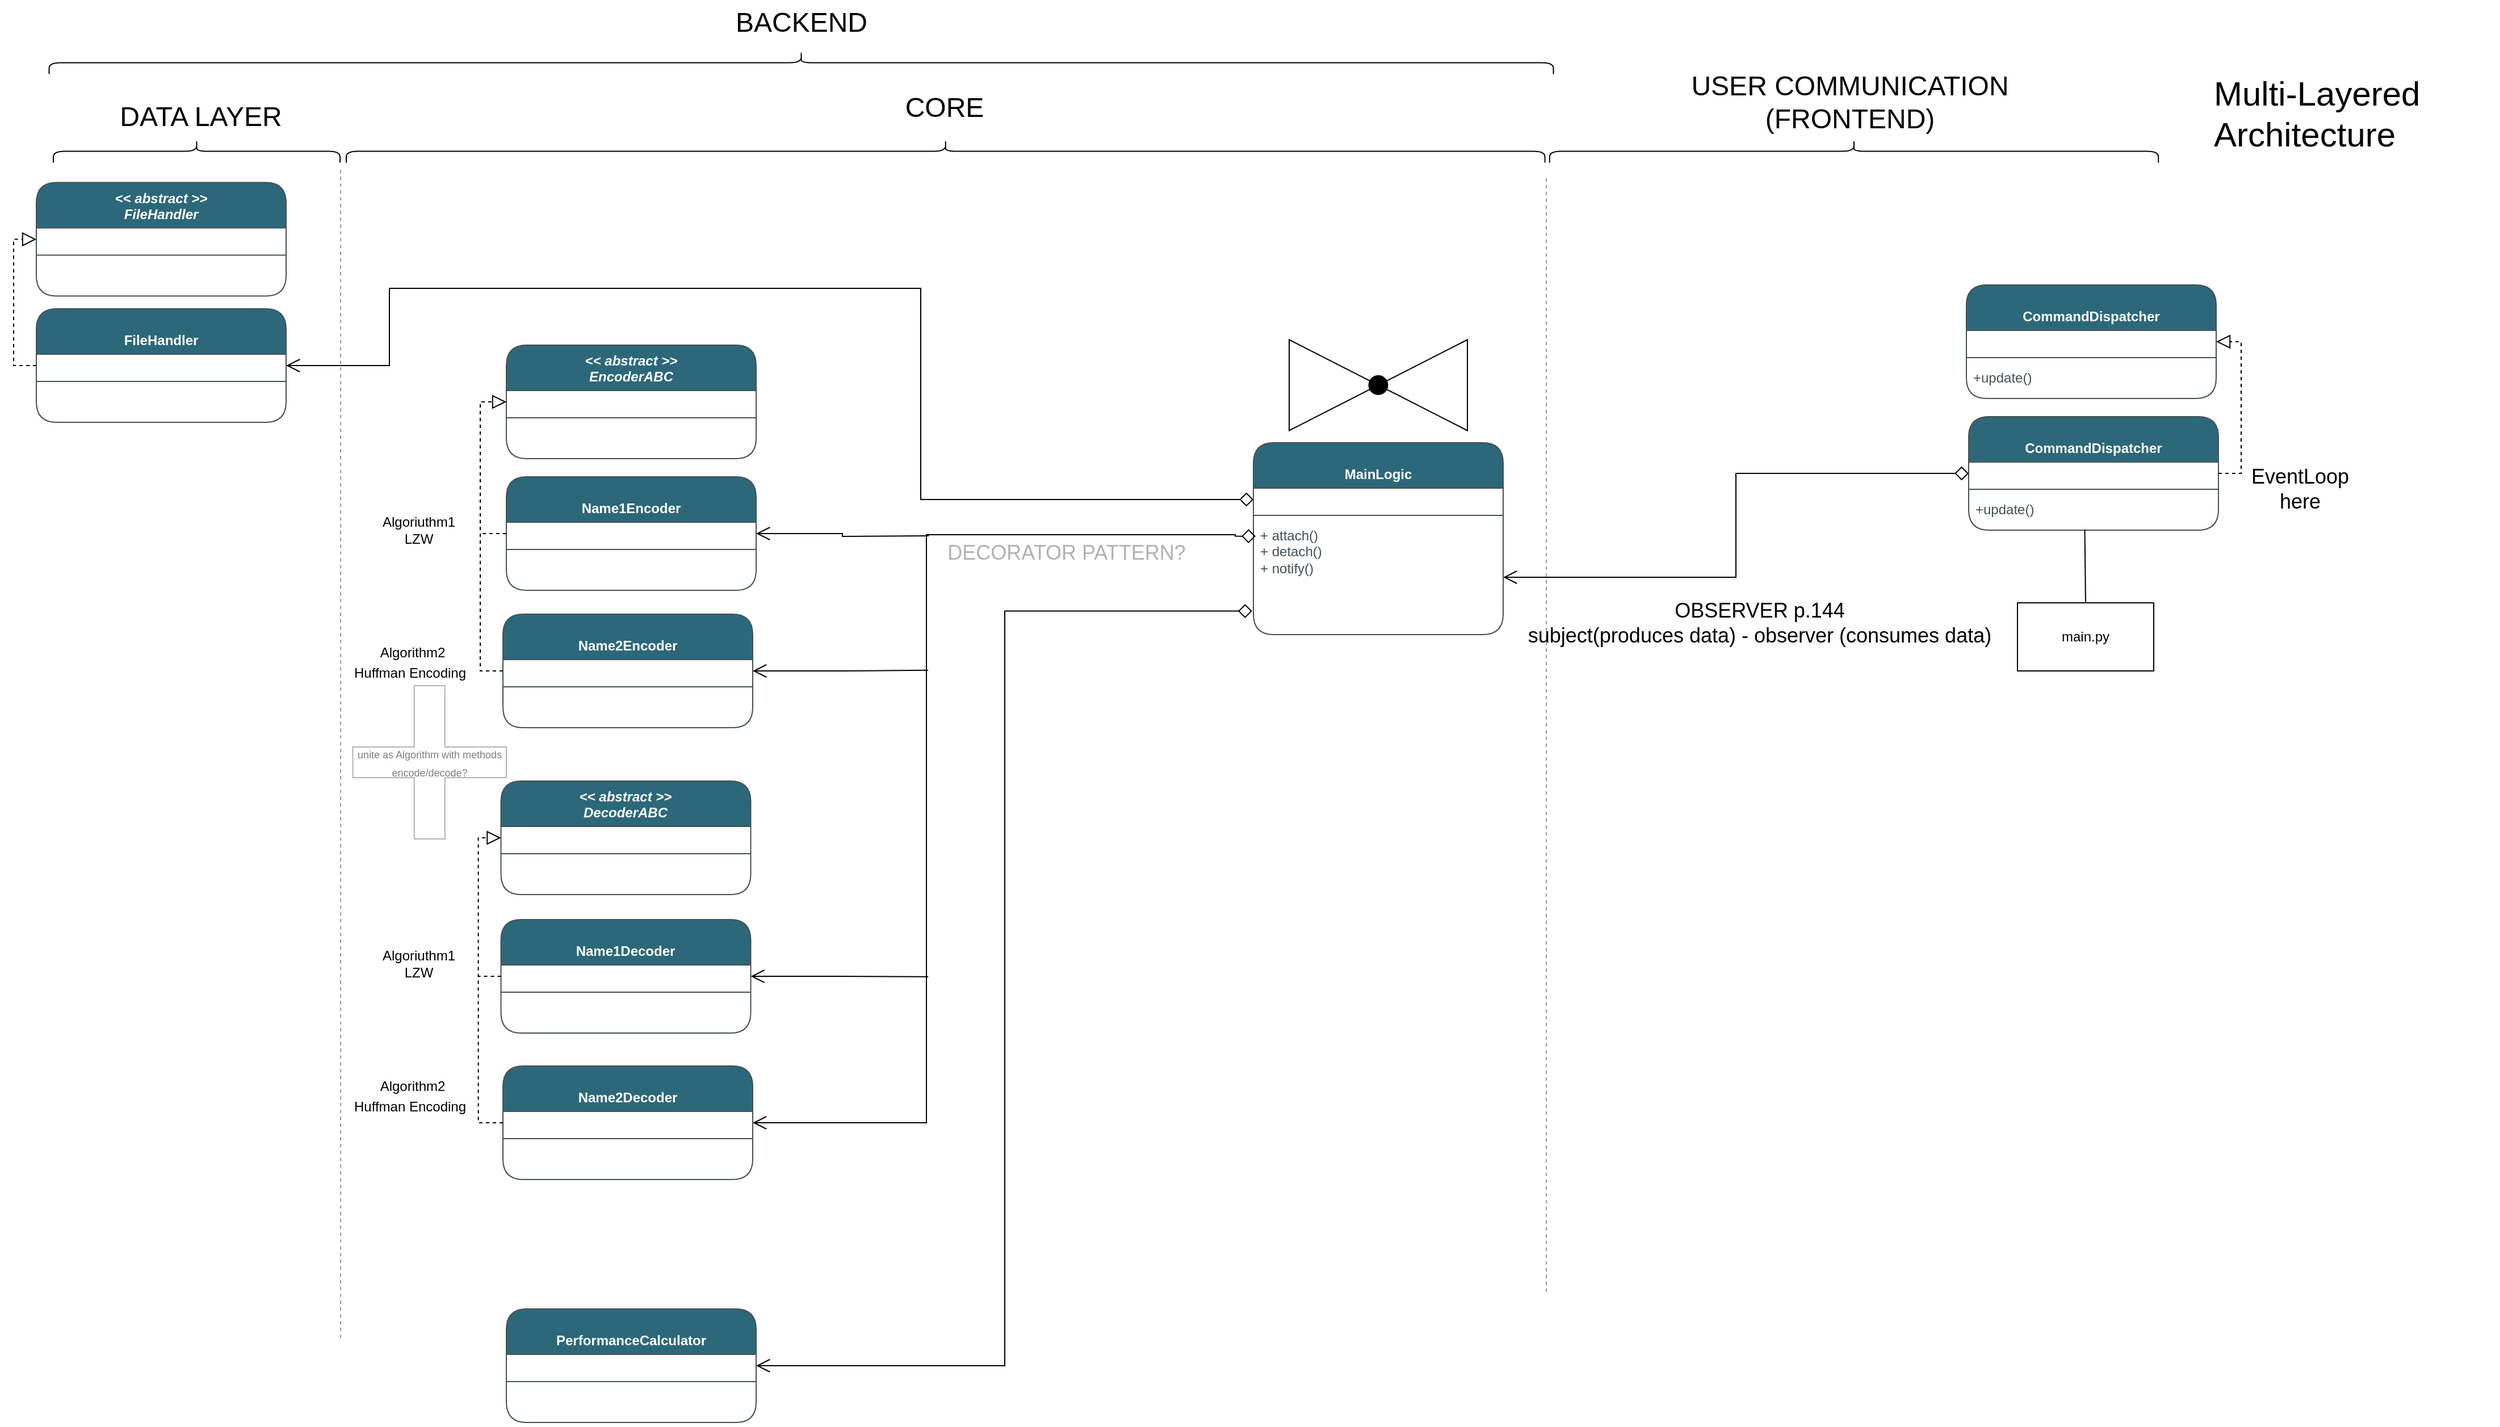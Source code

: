 <mxfile version="22.1.2" type="device">
  <diagram name="Page-1" id="dC8sB8LTiM5v0IOeK6bp">
    <mxGraphModel dx="4607" dy="2007" grid="0" gridSize="10" guides="1" tooltips="1" connect="1" arrows="1" fold="1" page="0" pageScale="1" pageWidth="850" pageHeight="1100" math="0" shadow="0">
      <root>
        <mxCell id="0" />
        <mxCell id="1" parent="0" />
        <mxCell id="yN8mX1wbEfo4K8Nz7WSZ-1" value="&lt;i&gt;&amp;lt;&amp;lt; abstract &amp;gt;&amp;gt;&lt;br&gt;EncoderABC&lt;/i&gt;" style="swimlane;fontStyle=1;align=center;verticalAlign=top;childLayout=stackLayout;horizontal=1;startSize=40;horizontalStack=0;resizeParent=1;resizeParentMax=0;resizeLast=0;collapsible=1;marginBottom=0;whiteSpace=wrap;html=1;strokeColor=#464F55;fontColor=#FFFFFF;fillColor=#2C6879;rounded=1;labelBackgroundColor=none;" parent="1" vertex="1">
          <mxGeometry x="-1382" y="142" width="220" height="100" as="geometry">
            <mxRectangle x="299" y="276" width="120" height="40" as="alternateBounds" />
          </mxGeometry>
        </mxCell>
        <mxCell id="yN8mX1wbEfo4K8Nz7WSZ-2" value="&amp;nbsp;" style="text;strokeColor=none;fillColor=none;align=left;verticalAlign=top;spacingLeft=4;spacingRight=4;overflow=hidden;rotatable=0;points=[[0,0.5],[1,0.5]];portConstraint=eastwest;whiteSpace=wrap;html=1;fontColor=#464F55;rounded=1;labelBackgroundColor=none;" parent="yN8mX1wbEfo4K8Nz7WSZ-1" vertex="1">
          <mxGeometry y="40" width="220" height="20" as="geometry" />
        </mxCell>
        <mxCell id="yN8mX1wbEfo4K8Nz7WSZ-3" value="" style="line;strokeWidth=1;fillColor=none;align=left;verticalAlign=middle;spacingTop=-1;spacingLeft=3;spacingRight=3;rotatable=0;labelPosition=right;points=[];portConstraint=eastwest;strokeColor=#464F55;fontColor=#1A1A1A;rounded=1;labelBackgroundColor=none;" parent="yN8mX1wbEfo4K8Nz7WSZ-1" vertex="1">
          <mxGeometry y="60" width="220" height="8" as="geometry" />
        </mxCell>
        <mxCell id="yN8mX1wbEfo4K8Nz7WSZ-4" value="&amp;nbsp;" style="text;strokeColor=none;fillColor=none;align=left;verticalAlign=top;spacingLeft=4;spacingRight=4;overflow=hidden;rotatable=0;points=[[0,0.5],[1,0.5]];portConstraint=eastwest;whiteSpace=wrap;html=1;fontColor=#464F55;rounded=1;labelBackgroundColor=none;" parent="yN8mX1wbEfo4K8Nz7WSZ-1" vertex="1">
          <mxGeometry y="68" width="220" height="32" as="geometry" />
        </mxCell>
        <mxCell id="yN8mX1wbEfo4K8Nz7WSZ-5" value="" style="endArrow=none;dashed=1;html=1;rounded=0;opacity=40;" parent="1" edge="1">
          <mxGeometry width="50" height="50" relative="1" as="geometry">
            <mxPoint x="-1528" y="1016.62" as="sourcePoint" />
            <mxPoint x="-1528" y="-13.38" as="targetPoint" />
          </mxGeometry>
        </mxCell>
        <mxCell id="yN8mX1wbEfo4K8Nz7WSZ-6" value="" style="endArrow=none;dashed=1;html=1;rounded=0;opacity=40;" parent="1" edge="1">
          <mxGeometry width="50" height="50" relative="1" as="geometry">
            <mxPoint x="-466" y="976" as="sourcePoint" />
            <mxPoint x="-466" y="-7" as="targetPoint" />
          </mxGeometry>
        </mxCell>
        <mxCell id="yN8mX1wbEfo4K8Nz7WSZ-7" value="&lt;i&gt;&amp;lt;&amp;lt; abstract &amp;gt;&amp;gt;&lt;br&gt;DecoderABC&lt;/i&gt;" style="swimlane;fontStyle=1;align=center;verticalAlign=top;childLayout=stackLayout;horizontal=1;startSize=40;horizontalStack=0;resizeParent=1;resizeParentMax=0;resizeLast=0;collapsible=1;marginBottom=0;whiteSpace=wrap;html=1;strokeColor=#464F55;fontColor=#FFFFFF;fillColor=#2C6879;rounded=1;labelBackgroundColor=none;" parent="1" vertex="1">
          <mxGeometry x="-1386.75" y="526" width="220" height="100" as="geometry">
            <mxRectangle x="299" y="276" width="120" height="40" as="alternateBounds" />
          </mxGeometry>
        </mxCell>
        <mxCell id="yN8mX1wbEfo4K8Nz7WSZ-8" value="&amp;nbsp;" style="text;strokeColor=none;fillColor=none;align=left;verticalAlign=top;spacingLeft=4;spacingRight=4;overflow=hidden;rotatable=0;points=[[0,0.5],[1,0.5]];portConstraint=eastwest;whiteSpace=wrap;html=1;fontColor=#464F55;rounded=1;labelBackgroundColor=none;" parent="yN8mX1wbEfo4K8Nz7WSZ-7" vertex="1">
          <mxGeometry y="40" width="220" height="20" as="geometry" />
        </mxCell>
        <mxCell id="yN8mX1wbEfo4K8Nz7WSZ-9" value="" style="line;strokeWidth=1;fillColor=none;align=left;verticalAlign=middle;spacingTop=-1;spacingLeft=3;spacingRight=3;rotatable=0;labelPosition=right;points=[];portConstraint=eastwest;strokeColor=#464F55;fontColor=#1A1A1A;rounded=1;labelBackgroundColor=none;" parent="yN8mX1wbEfo4K8Nz7WSZ-7" vertex="1">
          <mxGeometry y="60" width="220" height="8" as="geometry" />
        </mxCell>
        <mxCell id="yN8mX1wbEfo4K8Nz7WSZ-10" value="&amp;nbsp;" style="text;strokeColor=none;fillColor=none;align=left;verticalAlign=top;spacingLeft=4;spacingRight=4;overflow=hidden;rotatable=0;points=[[0,0.5],[1,0.5]];portConstraint=eastwest;whiteSpace=wrap;html=1;fontColor=#464F55;rounded=1;labelBackgroundColor=none;" parent="yN8mX1wbEfo4K8Nz7WSZ-7" vertex="1">
          <mxGeometry y="68" width="220" height="32" as="geometry" />
        </mxCell>
        <mxCell id="yN8mX1wbEfo4K8Nz7WSZ-11" value="&lt;br&gt;Name1Encoder" style="swimlane;fontStyle=1;align=center;verticalAlign=top;childLayout=stackLayout;horizontal=1;startSize=40;horizontalStack=0;resizeParent=1;resizeParentMax=0;resizeLast=0;collapsible=1;marginBottom=0;whiteSpace=wrap;html=1;strokeColor=#464F55;fontColor=#FFFFFF;fillColor=#2C6879;rounded=1;labelBackgroundColor=none;" parent="1" vertex="1">
          <mxGeometry x="-1382" y="258" width="220" height="100" as="geometry">
            <mxRectangle x="299" y="276" width="120" height="40" as="alternateBounds" />
          </mxGeometry>
        </mxCell>
        <mxCell id="yN8mX1wbEfo4K8Nz7WSZ-30" style="edgeStyle=orthogonalEdgeStyle;rounded=0;orthogonalLoop=1;jettySize=auto;html=1;exitX=0;exitY=0.5;exitDx=0;exitDy=0;endArrow=none;endFill=0;dashed=1;" parent="yN8mX1wbEfo4K8Nz7WSZ-11" source="yN8mX1wbEfo4K8Nz7WSZ-12" edge="1">
          <mxGeometry relative="1" as="geometry">
            <mxPoint x="-21" y="50.333" as="targetPoint" />
          </mxGeometry>
        </mxCell>
        <mxCell id="YMNnF1_kSBJPY39AivQV-12" style="edgeStyle=orthogonalEdgeStyle;rounded=0;orthogonalLoop=1;jettySize=auto;html=1;exitX=1;exitY=0.5;exitDx=0;exitDy=0;endArrow=none;endFill=0;endSize=10;startSize=10;startArrow=open;startFill=0;" edge="1" parent="yN8mX1wbEfo4K8Nz7WSZ-11" source="yN8mX1wbEfo4K8Nz7WSZ-12">
          <mxGeometry relative="1" as="geometry">
            <mxPoint x="372" y="52" as="targetPoint" />
          </mxGeometry>
        </mxCell>
        <mxCell id="yN8mX1wbEfo4K8Nz7WSZ-12" value="&amp;nbsp;" style="text;strokeColor=none;fillColor=none;align=left;verticalAlign=top;spacingLeft=4;spacingRight=4;overflow=hidden;rotatable=0;points=[[0,0.5],[1,0.5]];portConstraint=eastwest;whiteSpace=wrap;html=1;fontColor=#464F55;rounded=1;labelBackgroundColor=none;" parent="yN8mX1wbEfo4K8Nz7WSZ-11" vertex="1">
          <mxGeometry y="40" width="220" height="20" as="geometry" />
        </mxCell>
        <mxCell id="yN8mX1wbEfo4K8Nz7WSZ-13" value="" style="line;strokeWidth=1;fillColor=none;align=left;verticalAlign=middle;spacingTop=-1;spacingLeft=3;spacingRight=3;rotatable=0;labelPosition=right;points=[];portConstraint=eastwest;strokeColor=#464F55;fontColor=#1A1A1A;rounded=1;labelBackgroundColor=none;" parent="yN8mX1wbEfo4K8Nz7WSZ-11" vertex="1">
          <mxGeometry y="60" width="220" height="8" as="geometry" />
        </mxCell>
        <mxCell id="yN8mX1wbEfo4K8Nz7WSZ-14" value="&amp;nbsp;" style="text;strokeColor=none;fillColor=none;align=left;verticalAlign=top;spacingLeft=4;spacingRight=4;overflow=hidden;rotatable=0;points=[[0,0.5],[1,0.5]];portConstraint=eastwest;whiteSpace=wrap;html=1;fontColor=#464F55;rounded=1;labelBackgroundColor=none;" parent="yN8mX1wbEfo4K8Nz7WSZ-11" vertex="1">
          <mxGeometry y="68" width="220" height="32" as="geometry" />
        </mxCell>
        <mxCell id="yN8mX1wbEfo4K8Nz7WSZ-29" style="edgeStyle=orthogonalEdgeStyle;rounded=0;orthogonalLoop=1;jettySize=auto;html=1;entryX=0;entryY=0.5;entryDx=0;entryDy=0;exitX=0;exitY=0.5;exitDx=0;exitDy=0;endArrow=block;endFill=0;dashed=1;endSize=10;startSize=10;" parent="1" source="yN8mX1wbEfo4K8Nz7WSZ-16" target="yN8mX1wbEfo4K8Nz7WSZ-2" edge="1">
          <mxGeometry relative="1" as="geometry" />
        </mxCell>
        <mxCell id="yN8mX1wbEfo4K8Nz7WSZ-15" value="&lt;br&gt;Name2Encoder" style="swimlane;fontStyle=1;align=center;verticalAlign=top;childLayout=stackLayout;horizontal=1;startSize=40;horizontalStack=0;resizeParent=1;resizeParentMax=0;resizeLast=0;collapsible=1;marginBottom=0;whiteSpace=wrap;html=1;strokeColor=#464F55;fontColor=#FFFFFF;fillColor=#2C6879;rounded=1;labelBackgroundColor=none;" parent="1" vertex="1">
          <mxGeometry x="-1385" y="379" width="220" height="100" as="geometry">
            <mxRectangle x="299" y="276" width="120" height="40" as="alternateBounds" />
          </mxGeometry>
        </mxCell>
        <mxCell id="YMNnF1_kSBJPY39AivQV-13" style="edgeStyle=orthogonalEdgeStyle;rounded=0;orthogonalLoop=1;jettySize=auto;html=1;exitX=1;exitY=0.5;exitDx=0;exitDy=0;endArrow=none;endFill=0;endSize=10;startSize=10;startArrow=open;startFill=0;" edge="1" parent="yN8mX1wbEfo4K8Nz7WSZ-15" source="yN8mX1wbEfo4K8Nz7WSZ-16">
          <mxGeometry relative="1" as="geometry">
            <mxPoint x="374.571" y="49.429" as="targetPoint" />
          </mxGeometry>
        </mxCell>
        <mxCell id="yN8mX1wbEfo4K8Nz7WSZ-16" value="&amp;nbsp;" style="text;strokeColor=none;fillColor=none;align=left;verticalAlign=top;spacingLeft=4;spacingRight=4;overflow=hidden;rotatable=0;points=[[0,0.5],[1,0.5]];portConstraint=eastwest;whiteSpace=wrap;html=1;fontColor=#464F55;rounded=1;labelBackgroundColor=none;" parent="yN8mX1wbEfo4K8Nz7WSZ-15" vertex="1">
          <mxGeometry y="40" width="220" height="20" as="geometry" />
        </mxCell>
        <mxCell id="yN8mX1wbEfo4K8Nz7WSZ-17" value="" style="line;strokeWidth=1;fillColor=none;align=left;verticalAlign=middle;spacingTop=-1;spacingLeft=3;spacingRight=3;rotatable=0;labelPosition=right;points=[];portConstraint=eastwest;strokeColor=#464F55;fontColor=#1A1A1A;rounded=1;labelBackgroundColor=none;" parent="yN8mX1wbEfo4K8Nz7WSZ-15" vertex="1">
          <mxGeometry y="60" width="220" height="8" as="geometry" />
        </mxCell>
        <mxCell id="yN8mX1wbEfo4K8Nz7WSZ-18" value="&amp;nbsp;" style="text;strokeColor=none;fillColor=none;align=left;verticalAlign=top;spacingLeft=4;spacingRight=4;overflow=hidden;rotatable=0;points=[[0,0.5],[1,0.5]];portConstraint=eastwest;whiteSpace=wrap;html=1;fontColor=#464F55;rounded=1;labelBackgroundColor=none;" parent="yN8mX1wbEfo4K8Nz7WSZ-15" vertex="1">
          <mxGeometry y="68" width="220" height="32" as="geometry" />
        </mxCell>
        <mxCell id="yN8mX1wbEfo4K8Nz7WSZ-19" value="&lt;br&gt;Name1Decoder" style="swimlane;fontStyle=1;align=center;verticalAlign=top;childLayout=stackLayout;horizontal=1;startSize=40;horizontalStack=0;resizeParent=1;resizeParentMax=0;resizeLast=0;collapsible=1;marginBottom=0;whiteSpace=wrap;html=1;strokeColor=#464F55;fontColor=#FFFFFF;fillColor=#2C6879;rounded=1;labelBackgroundColor=none;" parent="1" vertex="1">
          <mxGeometry x="-1386.75" y="648" width="220" height="100" as="geometry">
            <mxRectangle x="299" y="276" width="120" height="40" as="alternateBounds" />
          </mxGeometry>
        </mxCell>
        <mxCell id="yN8mX1wbEfo4K8Nz7WSZ-32" style="edgeStyle=orthogonalEdgeStyle;rounded=0;orthogonalLoop=1;jettySize=auto;html=1;exitX=0;exitY=0.5;exitDx=0;exitDy=0;endArrow=none;endFill=0;dashed=1;" parent="yN8mX1wbEfo4K8Nz7WSZ-19" source="yN8mX1wbEfo4K8Nz7WSZ-20" edge="1">
          <mxGeometry relative="1" as="geometry">
            <mxPoint x="-19.833" y="50.333" as="targetPoint" />
          </mxGeometry>
        </mxCell>
        <mxCell id="YMNnF1_kSBJPY39AivQV-14" style="edgeStyle=orthogonalEdgeStyle;rounded=0;orthogonalLoop=1;jettySize=auto;html=1;exitX=1;exitY=0.5;exitDx=0;exitDy=0;endArrow=none;endFill=0;endSize=10;startSize=10;startArrow=open;startFill=0;" edge="1" parent="yN8mX1wbEfo4K8Nz7WSZ-19" source="yN8mX1wbEfo4K8Nz7WSZ-20">
          <mxGeometry relative="1" as="geometry">
            <mxPoint x="376.321" y="50.429" as="targetPoint" />
          </mxGeometry>
        </mxCell>
        <mxCell id="yN8mX1wbEfo4K8Nz7WSZ-20" value="&amp;nbsp;" style="text;strokeColor=none;fillColor=none;align=left;verticalAlign=top;spacingLeft=4;spacingRight=4;overflow=hidden;rotatable=0;points=[[0,0.5],[1,0.5]];portConstraint=eastwest;whiteSpace=wrap;html=1;fontColor=#464F55;rounded=1;labelBackgroundColor=none;" parent="yN8mX1wbEfo4K8Nz7WSZ-19" vertex="1">
          <mxGeometry y="40" width="220" height="20" as="geometry" />
        </mxCell>
        <mxCell id="yN8mX1wbEfo4K8Nz7WSZ-21" value="" style="line;strokeWidth=1;fillColor=none;align=left;verticalAlign=middle;spacingTop=-1;spacingLeft=3;spacingRight=3;rotatable=0;labelPosition=right;points=[];portConstraint=eastwest;strokeColor=#464F55;fontColor=#1A1A1A;rounded=1;labelBackgroundColor=none;" parent="yN8mX1wbEfo4K8Nz7WSZ-19" vertex="1">
          <mxGeometry y="60" width="220" height="8" as="geometry" />
        </mxCell>
        <mxCell id="yN8mX1wbEfo4K8Nz7WSZ-22" value="&amp;nbsp;" style="text;strokeColor=none;fillColor=none;align=left;verticalAlign=top;spacingLeft=4;spacingRight=4;overflow=hidden;rotatable=0;points=[[0,0.5],[1,0.5]];portConstraint=eastwest;whiteSpace=wrap;html=1;fontColor=#464F55;rounded=1;labelBackgroundColor=none;" parent="yN8mX1wbEfo4K8Nz7WSZ-19" vertex="1">
          <mxGeometry y="68" width="220" height="32" as="geometry" />
        </mxCell>
        <mxCell id="yN8mX1wbEfo4K8Nz7WSZ-23" value="&lt;br&gt;Name2Decoder" style="swimlane;fontStyle=1;align=center;verticalAlign=top;childLayout=stackLayout;horizontal=1;startSize=40;horizontalStack=0;resizeParent=1;resizeParentMax=0;resizeLast=0;collapsible=1;marginBottom=0;whiteSpace=wrap;html=1;strokeColor=#464F55;fontColor=#FFFFFF;fillColor=#2C6879;rounded=1;labelBackgroundColor=none;" parent="1" vertex="1">
          <mxGeometry x="-1385" y="777" width="220" height="100" as="geometry">
            <mxRectangle x="299" y="276" width="120" height="40" as="alternateBounds" />
          </mxGeometry>
        </mxCell>
        <mxCell id="yN8mX1wbEfo4K8Nz7WSZ-24" value="&amp;nbsp;" style="text;strokeColor=none;fillColor=none;align=left;verticalAlign=top;spacingLeft=4;spacingRight=4;overflow=hidden;rotatable=0;points=[[0,0.5],[1,0.5]];portConstraint=eastwest;whiteSpace=wrap;html=1;fontColor=#464F55;rounded=1;labelBackgroundColor=none;" parent="yN8mX1wbEfo4K8Nz7WSZ-23" vertex="1">
          <mxGeometry y="40" width="220" height="20" as="geometry" />
        </mxCell>
        <mxCell id="yN8mX1wbEfo4K8Nz7WSZ-25" value="" style="line;strokeWidth=1;fillColor=none;align=left;verticalAlign=middle;spacingTop=-1;spacingLeft=3;spacingRight=3;rotatable=0;labelPosition=right;points=[];portConstraint=eastwest;strokeColor=#464F55;fontColor=#1A1A1A;rounded=1;labelBackgroundColor=none;" parent="yN8mX1wbEfo4K8Nz7WSZ-23" vertex="1">
          <mxGeometry y="60" width="220" height="8" as="geometry" />
        </mxCell>
        <mxCell id="yN8mX1wbEfo4K8Nz7WSZ-26" value="&amp;nbsp;" style="text;strokeColor=none;fillColor=none;align=left;verticalAlign=top;spacingLeft=4;spacingRight=4;overflow=hidden;rotatable=0;points=[[0,0.5],[1,0.5]];portConstraint=eastwest;whiteSpace=wrap;html=1;fontColor=#464F55;rounded=1;labelBackgroundColor=none;" parent="yN8mX1wbEfo4K8Nz7WSZ-23" vertex="1">
          <mxGeometry y="68" width="220" height="32" as="geometry" />
        </mxCell>
        <mxCell id="yN8mX1wbEfo4K8Nz7WSZ-27" value="Algoriuthm1&lt;br&gt;LZW" style="text;html=1;strokeColor=none;fillColor=none;align=center;verticalAlign=middle;whiteSpace=wrap;rounded=0;" parent="1" vertex="1">
          <mxGeometry x="-1489" y="290" width="60" height="30" as="geometry" />
        </mxCell>
        <mxCell id="yN8mX1wbEfo4K8Nz7WSZ-28" value="Algorithm2&lt;br&gt;Huffman Encoding&lt;span style=&quot;margin: 0px; padding: 0px; user-select: text; -webkit-user-drag: none; -webkit-tap-highlight-color: transparent; text-align: left; font-size: 12pt; line-height: 19px; font-family: Calibri, sans-serif; color: rgb(23, 43, 77);&quot; class=&quot;EOP SCXO60980715 BCX0&quot;&gt;&amp;nbsp;&lt;/span&gt;" style="text;html=1;strokeColor=none;fillColor=none;align=center;verticalAlign=middle;whiteSpace=wrap;rounded=0;" parent="1" vertex="1">
          <mxGeometry x="-1524" y="407" width="119" height="30" as="geometry" />
        </mxCell>
        <mxCell id="yN8mX1wbEfo4K8Nz7WSZ-31" style="edgeStyle=orthogonalEdgeStyle;rounded=0;orthogonalLoop=1;jettySize=auto;html=1;entryX=0;entryY=0.5;entryDx=0;entryDy=0;endArrow=block;endFill=0;endSize=10;startSize=10;dashed=1;" parent="1" source="yN8mX1wbEfo4K8Nz7WSZ-24" target="yN8mX1wbEfo4K8Nz7WSZ-8" edge="1">
          <mxGeometry relative="1" as="geometry" />
        </mxCell>
        <mxCell id="yN8mX1wbEfo4K8Nz7WSZ-33" value="&lt;br&gt;FileHandler" style="swimlane;fontStyle=1;align=center;verticalAlign=top;childLayout=stackLayout;horizontal=1;startSize=40;horizontalStack=0;resizeParent=1;resizeParentMax=0;resizeLast=0;collapsible=1;marginBottom=0;whiteSpace=wrap;html=1;strokeColor=#464F55;fontColor=#FFFFFF;fillColor=#2C6879;rounded=1;labelBackgroundColor=none;" parent="1" vertex="1">
          <mxGeometry x="-1796" y="110" width="220" height="100" as="geometry">
            <mxRectangle x="299" y="276" width="120" height="40" as="alternateBounds" />
          </mxGeometry>
        </mxCell>
        <mxCell id="yN8mX1wbEfo4K8Nz7WSZ-34" value="&amp;nbsp;" style="text;strokeColor=none;fillColor=none;align=left;verticalAlign=top;spacingLeft=4;spacingRight=4;overflow=hidden;rotatable=0;points=[[0,0.5],[1,0.5]];portConstraint=eastwest;whiteSpace=wrap;html=1;fontColor=#464F55;rounded=1;labelBackgroundColor=none;" parent="yN8mX1wbEfo4K8Nz7WSZ-33" vertex="1">
          <mxGeometry y="40" width="220" height="20" as="geometry" />
        </mxCell>
        <mxCell id="yN8mX1wbEfo4K8Nz7WSZ-35" value="" style="line;strokeWidth=1;fillColor=none;align=left;verticalAlign=middle;spacingTop=-1;spacingLeft=3;spacingRight=3;rotatable=0;labelPosition=right;points=[];portConstraint=eastwest;strokeColor=#464F55;fontColor=#1A1A1A;rounded=1;labelBackgroundColor=none;" parent="yN8mX1wbEfo4K8Nz7WSZ-33" vertex="1">
          <mxGeometry y="60" width="220" height="8" as="geometry" />
        </mxCell>
        <mxCell id="yN8mX1wbEfo4K8Nz7WSZ-36" value="&amp;nbsp;" style="text;strokeColor=none;fillColor=none;align=left;verticalAlign=top;spacingLeft=4;spacingRight=4;overflow=hidden;rotatable=0;points=[[0,0.5],[1,0.5]];portConstraint=eastwest;whiteSpace=wrap;html=1;fontColor=#464F55;rounded=1;labelBackgroundColor=none;" parent="yN8mX1wbEfo4K8Nz7WSZ-33" vertex="1">
          <mxGeometry y="68" width="220" height="32" as="geometry" />
        </mxCell>
        <mxCell id="yN8mX1wbEfo4K8Nz7WSZ-38" value="&lt;br&gt;CommandDispatcher" style="swimlane;fontStyle=1;align=center;verticalAlign=top;childLayout=stackLayout;horizontal=1;startSize=40;horizontalStack=0;resizeParent=1;resizeParentMax=0;resizeLast=0;collapsible=1;marginBottom=0;whiteSpace=wrap;html=1;strokeColor=#464F55;fontColor=#FFFFFF;fillColor=#2C6879;rounded=1;labelBackgroundColor=none;" parent="1" vertex="1">
          <mxGeometry x="-94" y="205" width="220" height="100" as="geometry">
            <mxRectangle x="299" y="276" width="120" height="40" as="alternateBounds" />
          </mxGeometry>
        </mxCell>
        <mxCell id="yN8mX1wbEfo4K8Nz7WSZ-39" value="&amp;nbsp;" style="text;strokeColor=none;fillColor=none;align=left;verticalAlign=top;spacingLeft=4;spacingRight=4;overflow=hidden;rotatable=0;points=[[0,0.5],[1,0.5]];portConstraint=eastwest;whiteSpace=wrap;html=1;fontColor=#464F55;rounded=1;labelBackgroundColor=none;" parent="yN8mX1wbEfo4K8Nz7WSZ-38" vertex="1">
          <mxGeometry y="40" width="220" height="20" as="geometry" />
        </mxCell>
        <mxCell id="yN8mX1wbEfo4K8Nz7WSZ-40" value="" style="line;strokeWidth=1;fillColor=none;align=left;verticalAlign=middle;spacingTop=-1;spacingLeft=3;spacingRight=3;rotatable=0;labelPosition=right;points=[];portConstraint=eastwest;strokeColor=#464F55;fontColor=#1A1A1A;rounded=1;labelBackgroundColor=none;" parent="yN8mX1wbEfo4K8Nz7WSZ-38" vertex="1">
          <mxGeometry y="60" width="220" height="8" as="geometry" />
        </mxCell>
        <mxCell id="yN8mX1wbEfo4K8Nz7WSZ-41" value="+update()" style="text;strokeColor=none;fillColor=none;align=left;verticalAlign=top;spacingLeft=4;spacingRight=4;overflow=hidden;rotatable=0;points=[[0,0.5],[1,0.5]];portConstraint=eastwest;whiteSpace=wrap;html=1;fontColor=#464F55;rounded=1;labelBackgroundColor=none;" parent="yN8mX1wbEfo4K8Nz7WSZ-38" vertex="1">
          <mxGeometry y="68" width="220" height="32" as="geometry" />
        </mxCell>
        <mxCell id="yN8mX1wbEfo4K8Nz7WSZ-42" value="&lt;font style=&quot;font-size: 18px;&quot;&gt;EventLoop here&lt;/font&gt;" style="text;html=1;strokeColor=none;fillColor=none;align=center;verticalAlign=middle;whiteSpace=wrap;rounded=0;" parent="1" vertex="1">
          <mxGeometry x="168" y="254" width="60" height="30" as="geometry" />
        </mxCell>
        <mxCell id="yN8mX1wbEfo4K8Nz7WSZ-43" value="&lt;br&gt;PerformanceCalculator" style="swimlane;fontStyle=1;align=center;verticalAlign=top;childLayout=stackLayout;horizontal=1;startSize=40;horizontalStack=0;resizeParent=1;resizeParentMax=0;resizeLast=0;collapsible=1;marginBottom=0;whiteSpace=wrap;html=1;strokeColor=#464F55;fontColor=#FFFFFF;fillColor=#2C6879;rounded=1;labelBackgroundColor=none;" parent="1" vertex="1">
          <mxGeometry x="-1382" y="991" width="220" height="100" as="geometry">
            <mxRectangle x="299" y="276" width="120" height="40" as="alternateBounds" />
          </mxGeometry>
        </mxCell>
        <mxCell id="yN8mX1wbEfo4K8Nz7WSZ-44" value="&amp;nbsp;" style="text;strokeColor=none;fillColor=none;align=left;verticalAlign=top;spacingLeft=4;spacingRight=4;overflow=hidden;rotatable=0;points=[[0,0.5],[1,0.5]];portConstraint=eastwest;whiteSpace=wrap;html=1;fontColor=#464F55;rounded=1;labelBackgroundColor=none;" parent="yN8mX1wbEfo4K8Nz7WSZ-43" vertex="1">
          <mxGeometry y="40" width="220" height="20" as="geometry" />
        </mxCell>
        <mxCell id="yN8mX1wbEfo4K8Nz7WSZ-45" value="" style="line;strokeWidth=1;fillColor=none;align=left;verticalAlign=middle;spacingTop=-1;spacingLeft=3;spacingRight=3;rotatable=0;labelPosition=right;points=[];portConstraint=eastwest;strokeColor=#464F55;fontColor=#1A1A1A;rounded=1;labelBackgroundColor=none;" parent="yN8mX1wbEfo4K8Nz7WSZ-43" vertex="1">
          <mxGeometry y="60" width="220" height="8" as="geometry" />
        </mxCell>
        <mxCell id="yN8mX1wbEfo4K8Nz7WSZ-46" value="&amp;nbsp;" style="text;strokeColor=none;fillColor=none;align=left;verticalAlign=top;spacingLeft=4;spacingRight=4;overflow=hidden;rotatable=0;points=[[0,0.5],[1,0.5]];portConstraint=eastwest;whiteSpace=wrap;html=1;fontColor=#464F55;rounded=1;labelBackgroundColor=none;" parent="yN8mX1wbEfo4K8Nz7WSZ-43" vertex="1">
          <mxGeometry y="68" width="220" height="32" as="geometry" />
        </mxCell>
        <mxCell id="yN8mX1wbEfo4K8Nz7WSZ-63" value="main.py" style="rounded=0;whiteSpace=wrap;html=1;" parent="1" vertex="1">
          <mxGeometry x="-51" y="369" width="120" height="60" as="geometry" />
        </mxCell>
        <mxCell id="yN8mX1wbEfo4K8Nz7WSZ-64" value="&lt;p style=&quot;line-height: 120%;&quot;&gt;&lt;font style=&quot;font-size: 9px;&quot;&gt;unite as Algorithm with methods encode/decode?&lt;/font&gt;&lt;/p&gt;" style="shape=cross;whiteSpace=wrap;html=1;opacity=30;direction=south;textOpacity=50;" parent="1" vertex="1">
          <mxGeometry x="-1517.25" y="442" width="135.25" height="135" as="geometry" />
        </mxCell>
        <mxCell id="yN8mX1wbEfo4K8Nz7WSZ-65" style="edgeStyle=orthogonalEdgeStyle;rounded=0;orthogonalLoop=1;jettySize=auto;html=1;exitX=0.465;exitY=0.99;exitDx=0;exitDy=0;exitPerimeter=0;endArrow=none;endFill=0;" parent="1" source="yN8mX1wbEfo4K8Nz7WSZ-41" target="yN8mX1wbEfo4K8Nz7WSZ-63" edge="1">
          <mxGeometry relative="1" as="geometry">
            <Array as="points">
              <mxPoint x="8" y="307" />
              <mxPoint x="9" y="307" />
            </Array>
          </mxGeometry>
        </mxCell>
        <mxCell id="yN8mX1wbEfo4K8Nz7WSZ-66" style="edgeStyle=orthogonalEdgeStyle;rounded=0;orthogonalLoop=1;jettySize=auto;html=1;entryX=0;entryY=0.5;entryDx=0;entryDy=0;endSize=10;startSize=10;endArrow=diamond;endFill=0;startArrow=open;startFill=0;exitX=1;exitY=0.5;exitDx=0;exitDy=0;" parent="1" source="YMNnF1_kSBJPY39AivQV-4" target="yN8mX1wbEfo4K8Nz7WSZ-39" edge="1">
          <mxGeometry relative="1" as="geometry" />
        </mxCell>
        <mxCell id="yN8mX1wbEfo4K8Nz7WSZ-74" value="&lt;span style=&quot;font-size: 24px;&quot;&gt;DATA LAYER&lt;/span&gt;" style="text;html=1;strokeColor=none;fillColor=none;align=center;verticalAlign=middle;whiteSpace=wrap;rounded=0;" parent="1" vertex="1">
          <mxGeometry x="-1756" y="-78.75" width="210" height="40" as="geometry" />
        </mxCell>
        <mxCell id="yN8mX1wbEfo4K8Nz7WSZ-75" value="" style="shape=curlyBracket;whiteSpace=wrap;html=1;rounded=1;flipH=1;labelPosition=right;verticalLabelPosition=middle;align=left;verticalAlign=middle;rotation=-90;" parent="1" vertex="1">
          <mxGeometry x="-1664.75" y="-155" width="20" height="252.5" as="geometry" />
        </mxCell>
        <mxCell id="yN8mX1wbEfo4K8Nz7WSZ-76" value="&lt;span style=&quot;font-size: 24px;&quot;&gt;CORE&lt;/span&gt;" style="text;html=1;strokeColor=none;fillColor=none;align=center;verticalAlign=middle;whiteSpace=wrap;rounded=0;" parent="1" vertex="1">
          <mxGeometry x="-1101" y="-87" width="210" height="40" as="geometry" />
        </mxCell>
        <mxCell id="yN8mX1wbEfo4K8Nz7WSZ-77" value="" style="shape=curlyBracket;whiteSpace=wrap;html=1;rounded=1;flipH=1;labelPosition=right;verticalLabelPosition=middle;align=left;verticalAlign=middle;rotation=-90;" parent="1" vertex="1">
          <mxGeometry x="-1005.12" y="-556.62" width="20" height="1055.75" as="geometry" />
        </mxCell>
        <mxCell id="yN8mX1wbEfo4K8Nz7WSZ-78" value="&lt;span style=&quot;font-size: 24px;&quot;&gt;USER COMMUNICATION&lt;br&gt;(FRONTEND)&lt;br&gt;&lt;/span&gt;" style="text;html=1;strokeColor=none;fillColor=none;align=center;verticalAlign=middle;whiteSpace=wrap;rounded=0;" parent="1" vertex="1">
          <mxGeometry x="-454" y="-92" width="511" height="40" as="geometry" />
        </mxCell>
        <mxCell id="yN8mX1wbEfo4K8Nz7WSZ-79" value="" style="shape=curlyBracket;whiteSpace=wrap;html=1;rounded=1;flipH=1;labelPosition=right;verticalLabelPosition=middle;align=left;verticalAlign=middle;rotation=-90;" parent="1" vertex="1">
          <mxGeometry x="-205" y="-296.87" width="20" height="536.25" as="geometry" />
        </mxCell>
        <mxCell id="yN8mX1wbEfo4K8Nz7WSZ-80" value="&lt;span style=&quot;font-size: 24px;&quot;&gt;BACKEND&lt;/span&gt;" style="text;html=1;strokeColor=none;fillColor=none;align=center;verticalAlign=middle;whiteSpace=wrap;rounded=0;" parent="1" vertex="1">
          <mxGeometry x="-1227.25" y="-162" width="210" height="40" as="geometry" />
        </mxCell>
        <mxCell id="yN8mX1wbEfo4K8Nz7WSZ-81" value="" style="shape=curlyBracket;whiteSpace=wrap;html=1;rounded=1;flipH=1;labelPosition=right;verticalLabelPosition=middle;align=left;verticalAlign=middle;rotation=-90;" parent="1" vertex="1">
          <mxGeometry x="-1132.25" y="-769.25" width="20" height="1325" as="geometry" />
        </mxCell>
        <mxCell id="yN8mX1wbEfo4K8Nz7WSZ-83" value="&lt;font style=&quot;font-size: 18px;&quot;&gt;OBSERVER p.144&lt;br&gt;subject(produces data) - observer&amp;nbsp;(consumes data)&lt;br&gt;&lt;/font&gt;" style="text;html=1;strokeColor=none;fillColor=none;align=center;verticalAlign=middle;whiteSpace=wrap;rounded=0;" parent="1" vertex="1">
          <mxGeometry x="-495" y="372" width="434" height="30" as="geometry" />
        </mxCell>
        <mxCell id="YMNnF1_kSBJPY39AivQV-1" value="&lt;br&gt;MainLogic" style="swimlane;fontStyle=1;align=center;verticalAlign=top;childLayout=stackLayout;horizontal=1;startSize=40;horizontalStack=0;resizeParent=1;resizeParentMax=0;resizeLast=0;collapsible=1;marginBottom=0;whiteSpace=wrap;html=1;strokeColor=#464F55;fontColor=#FFFFFF;fillColor=#2C6879;rounded=1;labelBackgroundColor=none;" vertex="1" parent="1">
          <mxGeometry x="-724" y="228" width="220" height="169" as="geometry">
            <mxRectangle x="299" y="276" width="120" height="40" as="alternateBounds" />
          </mxGeometry>
        </mxCell>
        <mxCell id="YMNnF1_kSBJPY39AivQV-2" value="&amp;nbsp;" style="text;strokeColor=none;fillColor=none;align=left;verticalAlign=top;spacingLeft=4;spacingRight=4;overflow=hidden;rotatable=0;points=[[0,0.5],[1,0.5]];portConstraint=eastwest;whiteSpace=wrap;html=1;fontColor=#464F55;rounded=1;labelBackgroundColor=none;" vertex="1" parent="YMNnF1_kSBJPY39AivQV-1">
          <mxGeometry y="40" width="220" height="20" as="geometry" />
        </mxCell>
        <mxCell id="YMNnF1_kSBJPY39AivQV-3" value="" style="line;strokeWidth=1;fillColor=none;align=left;verticalAlign=middle;spacingTop=-1;spacingLeft=3;spacingRight=3;rotatable=0;labelPosition=right;points=[];portConstraint=eastwest;strokeColor=#464F55;fontColor=#1A1A1A;rounded=1;labelBackgroundColor=none;" vertex="1" parent="YMNnF1_kSBJPY39AivQV-1">
          <mxGeometry y="60" width="220" height="8" as="geometry" />
        </mxCell>
        <mxCell id="YMNnF1_kSBJPY39AivQV-4" value="+ attach()&lt;br style=&quot;border-color: var(--border-color);&quot;&gt;+ detach()&lt;br style=&quot;border-color: var(--border-color);&quot;&gt;+ notify()" style="text;strokeColor=none;fillColor=none;align=left;verticalAlign=top;spacingLeft=4;spacingRight=4;overflow=hidden;rotatable=0;points=[[0,0.5],[1,0.5]];portConstraint=eastwest;whiteSpace=wrap;html=1;fontColor=#464F55;rounded=1;labelBackgroundColor=none;" vertex="1" parent="YMNnF1_kSBJPY39AivQV-1">
          <mxGeometry y="68" width="220" height="101" as="geometry" />
        </mxCell>
        <mxCell id="YMNnF1_kSBJPY39AivQV-5" value="" style="shape=collate;whiteSpace=wrap;html=1;rotation=-90;" vertex="1" parent="1">
          <mxGeometry x="-654" y="98.75" width="80" height="157" as="geometry" />
        </mxCell>
        <mxCell id="YMNnF1_kSBJPY39AivQV-6" value="" style="ellipse;whiteSpace=wrap;html=1;aspect=fixed;fillColor=#000000;" vertex="1" parent="1">
          <mxGeometry x="-622.25" y="169" width="16.5" height="16.5" as="geometry" />
        </mxCell>
        <mxCell id="YMNnF1_kSBJPY39AivQV-9" style="edgeStyle=orthogonalEdgeStyle;rounded=0;orthogonalLoop=1;jettySize=auto;html=1;entryX=-0.005;entryY=0.795;entryDx=0;entryDy=0;endArrow=diamond;endFill=0;endSize=10;startSize=10;startArrow=open;startFill=0;entryPerimeter=0;" edge="1" parent="1" source="yN8mX1wbEfo4K8Nz7WSZ-44" target="YMNnF1_kSBJPY39AivQV-4">
          <mxGeometry relative="1" as="geometry" />
        </mxCell>
        <mxCell id="YMNnF1_kSBJPY39AivQV-11" style="edgeStyle=orthogonalEdgeStyle;rounded=0;orthogonalLoop=1;jettySize=auto;html=1;entryX=0.009;entryY=0.142;entryDx=0;entryDy=0;entryPerimeter=0;endArrow=diamond;endFill=0;endSize=10;startSize=10;startArrow=open;startFill=0;" edge="1" parent="1" source="yN8mX1wbEfo4K8Nz7WSZ-24" target="YMNnF1_kSBJPY39AivQV-4">
          <mxGeometry relative="1" as="geometry">
            <Array as="points">
              <mxPoint x="-1012" y="827" />
              <mxPoint x="-1012" y="309" />
              <mxPoint x="-740" y="309" />
              <mxPoint x="-740" y="310" />
            </Array>
          </mxGeometry>
        </mxCell>
        <mxCell id="YMNnF1_kSBJPY39AivQV-15" style="edgeStyle=orthogonalEdgeStyle;rounded=0;orthogonalLoop=1;jettySize=auto;html=1;entryX=0;entryY=0.5;entryDx=0;entryDy=0;endArrow=diamond;endFill=0;endSize=10;startSize=10;startArrow=open;startFill=0;" edge="1" parent="1" source="yN8mX1wbEfo4K8Nz7WSZ-34" target="YMNnF1_kSBJPY39AivQV-2">
          <mxGeometry relative="1" as="geometry">
            <Array as="points">
              <mxPoint x="-1485" y="160" />
              <mxPoint x="-1485" y="92" />
              <mxPoint x="-1017" y="92" />
              <mxPoint x="-1017" y="278" />
            </Array>
          </mxGeometry>
        </mxCell>
        <mxCell id="YMNnF1_kSBJPY39AivQV-16" value="Multi-Layered&#xa;Architecture" style="text;whiteSpace=wrap;fontSize=30;" vertex="1" parent="1">
          <mxGeometry x="120" y="-104.13" width="253" height="90.75" as="geometry" />
        </mxCell>
        <mxCell id="YMNnF1_kSBJPY39AivQV-17" value="Algoriuthm1&lt;br&gt;LZW" style="text;html=1;strokeColor=none;fillColor=none;align=center;verticalAlign=middle;whiteSpace=wrap;rounded=0;" vertex="1" parent="1">
          <mxGeometry x="-1489" y="672" width="60" height="30" as="geometry" />
        </mxCell>
        <mxCell id="YMNnF1_kSBJPY39AivQV-18" value="Algorithm2&lt;br&gt;Huffman Encoding&lt;span style=&quot;margin: 0px; padding: 0px; user-select: text; -webkit-user-drag: none; -webkit-tap-highlight-color: transparent; text-align: left; font-size: 12pt; line-height: 19px; font-family: Calibri, sans-serif; color: rgb(23, 43, 77);&quot; class=&quot;EOP SCXO60980715 BCX0&quot;&gt;&amp;nbsp;&lt;/span&gt;" style="text;html=1;strokeColor=none;fillColor=none;align=center;verticalAlign=middle;whiteSpace=wrap;rounded=0;" vertex="1" parent="1">
          <mxGeometry x="-1524" y="789" width="119" height="30" as="geometry" />
        </mxCell>
        <mxCell id="YMNnF1_kSBJPY39AivQV-19" value="&lt;font style=&quot;font-size: 18px;&quot;&gt;DECORATOR PATTERN?&lt;/font&gt;" style="text;html=1;strokeColor=none;fillColor=none;align=center;verticalAlign=middle;whiteSpace=wrap;rounded=0;textOpacity=30;" vertex="1" parent="1">
          <mxGeometry x="-1005.12" y="310" width="233" height="30" as="geometry" />
        </mxCell>
        <mxCell id="YMNnF1_kSBJPY39AivQV-20" value="&lt;i style=&quot;border-color: var(--border-color);&quot;&gt;&amp;lt;&amp;lt; abstract &amp;gt;&amp;gt;&lt;/i&gt;&lt;br&gt;&lt;i&gt;FileHandler&lt;/i&gt;" style="swimlane;fontStyle=1;align=center;verticalAlign=top;childLayout=stackLayout;horizontal=1;startSize=40;horizontalStack=0;resizeParent=1;resizeParentMax=0;resizeLast=0;collapsible=1;marginBottom=0;whiteSpace=wrap;html=1;strokeColor=#464F55;fontColor=#FFFFFF;fillColor=#2C6879;rounded=1;labelBackgroundColor=none;" vertex="1" parent="1">
          <mxGeometry x="-1796" y="-1.25" width="220" height="100" as="geometry">
            <mxRectangle x="299" y="276" width="120" height="40" as="alternateBounds" />
          </mxGeometry>
        </mxCell>
        <mxCell id="YMNnF1_kSBJPY39AivQV-21" value="&amp;nbsp;" style="text;strokeColor=none;fillColor=none;align=left;verticalAlign=top;spacingLeft=4;spacingRight=4;overflow=hidden;rotatable=0;points=[[0,0.5],[1,0.5]];portConstraint=eastwest;whiteSpace=wrap;html=1;fontColor=#464F55;rounded=1;labelBackgroundColor=none;" vertex="1" parent="YMNnF1_kSBJPY39AivQV-20">
          <mxGeometry y="40" width="220" height="20" as="geometry" />
        </mxCell>
        <mxCell id="YMNnF1_kSBJPY39AivQV-22" value="" style="line;strokeWidth=1;fillColor=none;align=left;verticalAlign=middle;spacingTop=-1;spacingLeft=3;spacingRight=3;rotatable=0;labelPosition=right;points=[];portConstraint=eastwest;strokeColor=#464F55;fontColor=#1A1A1A;rounded=1;labelBackgroundColor=none;" vertex="1" parent="YMNnF1_kSBJPY39AivQV-20">
          <mxGeometry y="60" width="220" height="8" as="geometry" />
        </mxCell>
        <mxCell id="YMNnF1_kSBJPY39AivQV-23" value="&amp;nbsp;" style="text;strokeColor=none;fillColor=none;align=left;verticalAlign=top;spacingLeft=4;spacingRight=4;overflow=hidden;rotatable=0;points=[[0,0.5],[1,0.5]];portConstraint=eastwest;whiteSpace=wrap;html=1;fontColor=#464F55;rounded=1;labelBackgroundColor=none;" vertex="1" parent="YMNnF1_kSBJPY39AivQV-20">
          <mxGeometry y="68" width="220" height="32" as="geometry" />
        </mxCell>
        <mxCell id="YMNnF1_kSBJPY39AivQV-24" style="edgeStyle=orthogonalEdgeStyle;rounded=0;orthogonalLoop=1;jettySize=auto;html=1;exitX=0;exitY=0.5;exitDx=0;exitDy=0;entryX=0;entryY=0.5;entryDx=0;entryDy=0;endArrow=block;endFill=0;dashed=1;endSize=10;startSize=10;" edge="1" parent="1" source="yN8mX1wbEfo4K8Nz7WSZ-34" target="YMNnF1_kSBJPY39AivQV-21">
          <mxGeometry relative="1" as="geometry" />
        </mxCell>
        <mxCell id="YMNnF1_kSBJPY39AivQV-25" value="&lt;br&gt;CommandDispatcher" style="swimlane;fontStyle=1;align=center;verticalAlign=top;childLayout=stackLayout;horizontal=1;startSize=40;horizontalStack=0;resizeParent=1;resizeParentMax=0;resizeLast=0;collapsible=1;marginBottom=0;whiteSpace=wrap;html=1;strokeColor=#464F55;fontColor=#FFFFFF;fillColor=#2C6879;rounded=1;labelBackgroundColor=none;" vertex="1" parent="1">
          <mxGeometry x="-96" y="89" width="220" height="100" as="geometry">
            <mxRectangle x="299" y="276" width="120" height="40" as="alternateBounds" />
          </mxGeometry>
        </mxCell>
        <mxCell id="YMNnF1_kSBJPY39AivQV-26" value="&amp;nbsp;" style="text;strokeColor=none;fillColor=none;align=left;verticalAlign=top;spacingLeft=4;spacingRight=4;overflow=hidden;rotatable=0;points=[[0,0.5],[1,0.5]];portConstraint=eastwest;whiteSpace=wrap;html=1;fontColor=#464F55;rounded=1;labelBackgroundColor=none;" vertex="1" parent="YMNnF1_kSBJPY39AivQV-25">
          <mxGeometry y="40" width="220" height="20" as="geometry" />
        </mxCell>
        <mxCell id="YMNnF1_kSBJPY39AivQV-27" value="" style="line;strokeWidth=1;fillColor=none;align=left;verticalAlign=middle;spacingTop=-1;spacingLeft=3;spacingRight=3;rotatable=0;labelPosition=right;points=[];portConstraint=eastwest;strokeColor=#464F55;fontColor=#1A1A1A;rounded=1;labelBackgroundColor=none;" vertex="1" parent="YMNnF1_kSBJPY39AivQV-25">
          <mxGeometry y="60" width="220" height="8" as="geometry" />
        </mxCell>
        <mxCell id="YMNnF1_kSBJPY39AivQV-28" value="+update()" style="text;strokeColor=none;fillColor=none;align=left;verticalAlign=top;spacingLeft=4;spacingRight=4;overflow=hidden;rotatable=0;points=[[0,0.5],[1,0.5]];portConstraint=eastwest;whiteSpace=wrap;html=1;fontColor=#464F55;rounded=1;labelBackgroundColor=none;" vertex="1" parent="YMNnF1_kSBJPY39AivQV-25">
          <mxGeometry y="68" width="220" height="32" as="geometry" />
        </mxCell>
        <mxCell id="YMNnF1_kSBJPY39AivQV-30" style="edgeStyle=orthogonalEdgeStyle;rounded=0;orthogonalLoop=1;jettySize=auto;html=1;exitX=1;exitY=0.5;exitDx=0;exitDy=0;entryX=1;entryY=0.5;entryDx=0;entryDy=0;endArrow=block;endFill=0;dashed=1;endSize=10;startSize=10;" edge="1" parent="1" source="yN8mX1wbEfo4K8Nz7WSZ-39" target="YMNnF1_kSBJPY39AivQV-26">
          <mxGeometry relative="1" as="geometry" />
        </mxCell>
      </root>
    </mxGraphModel>
  </diagram>
</mxfile>
